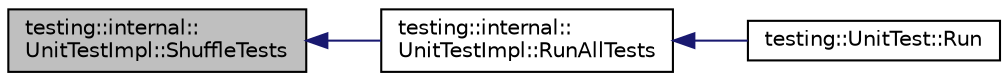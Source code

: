 digraph "testing::internal::UnitTestImpl::ShuffleTests"
{
  edge [fontname="Helvetica",fontsize="10",labelfontname="Helvetica",labelfontsize="10"];
  node [fontname="Helvetica",fontsize="10",shape=record];
  rankdir="LR";
  Node589 [label="testing::internal::\lUnitTestImpl::ShuffleTests",height=0.2,width=0.4,color="black", fillcolor="grey75", style="filled", fontcolor="black"];
  Node589 -> Node590 [dir="back",color="midnightblue",fontsize="10",style="solid",fontname="Helvetica"];
  Node590 [label="testing::internal::\lUnitTestImpl::RunAllTests",height=0.2,width=0.4,color="black", fillcolor="white", style="filled",URL="$d7/dda/classtesting_1_1internal_1_1_unit_test_impl.html#a1fb6be9971f4768c4136a05aa9e7e375"];
  Node590 -> Node591 [dir="back",color="midnightblue",fontsize="10",style="solid",fontname="Helvetica"];
  Node591 [label="testing::UnitTest::Run",height=0.2,width=0.4,color="black", fillcolor="white", style="filled",URL="$d7/d47/classtesting_1_1_unit_test.html#a2febc800536b44500565f4c423f359d3"];
}
